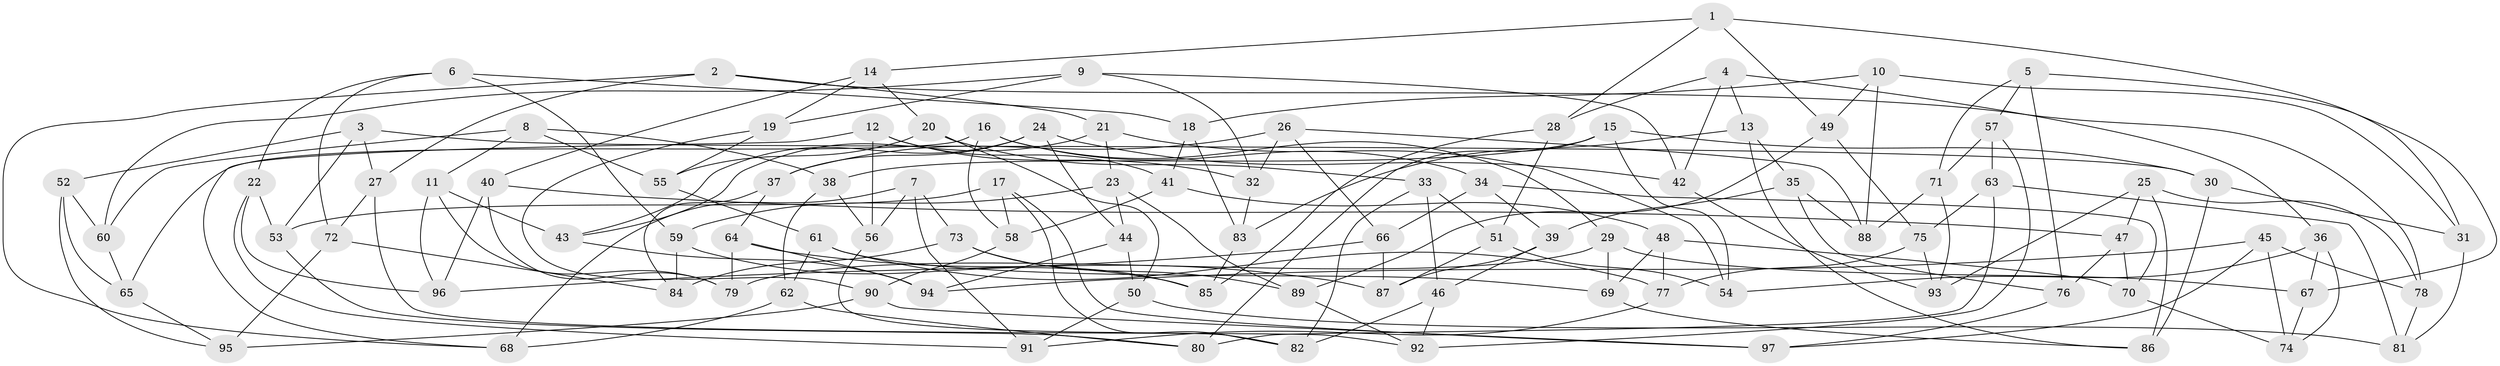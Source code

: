 // Generated by graph-tools (version 1.1) at 2025/16/03/09/25 04:16:26]
// undirected, 97 vertices, 194 edges
graph export_dot {
graph [start="1"]
  node [color=gray90,style=filled];
  1;
  2;
  3;
  4;
  5;
  6;
  7;
  8;
  9;
  10;
  11;
  12;
  13;
  14;
  15;
  16;
  17;
  18;
  19;
  20;
  21;
  22;
  23;
  24;
  25;
  26;
  27;
  28;
  29;
  30;
  31;
  32;
  33;
  34;
  35;
  36;
  37;
  38;
  39;
  40;
  41;
  42;
  43;
  44;
  45;
  46;
  47;
  48;
  49;
  50;
  51;
  52;
  53;
  54;
  55;
  56;
  57;
  58;
  59;
  60;
  61;
  62;
  63;
  64;
  65;
  66;
  67;
  68;
  69;
  70;
  71;
  72;
  73;
  74;
  75;
  76;
  77;
  78;
  79;
  80;
  81;
  82;
  83;
  84;
  85;
  86;
  87;
  88;
  89;
  90;
  91;
  92;
  93;
  94;
  95;
  96;
  97;
  1 -- 49;
  1 -- 14;
  1 -- 31;
  1 -- 28;
  2 -- 68;
  2 -- 27;
  2 -- 78;
  2 -- 21;
  3 -- 53;
  3 -- 30;
  3 -- 52;
  3 -- 27;
  4 -- 28;
  4 -- 36;
  4 -- 42;
  4 -- 13;
  5 -- 76;
  5 -- 71;
  5 -- 57;
  5 -- 67;
  6 -- 72;
  6 -- 22;
  6 -- 18;
  6 -- 59;
  7 -- 56;
  7 -- 73;
  7 -- 68;
  7 -- 91;
  8 -- 38;
  8 -- 11;
  8 -- 55;
  8 -- 60;
  9 -- 19;
  9 -- 42;
  9 -- 60;
  9 -- 32;
  10 -- 88;
  10 -- 18;
  10 -- 49;
  10 -- 31;
  11 -- 43;
  11 -- 96;
  11 -- 79;
  12 -- 32;
  12 -- 41;
  12 -- 56;
  12 -- 68;
  13 -- 35;
  13 -- 86;
  13 -- 83;
  14 -- 20;
  14 -- 40;
  14 -- 19;
  15 -- 54;
  15 -- 30;
  15 -- 38;
  15 -- 80;
  16 -- 34;
  16 -- 29;
  16 -- 65;
  16 -- 58;
  17 -- 97;
  17 -- 82;
  17 -- 58;
  17 -- 53;
  18 -- 83;
  18 -- 41;
  19 -- 55;
  19 -- 90;
  20 -- 50;
  20 -- 55;
  20 -- 33;
  21 -- 23;
  21 -- 54;
  21 -- 43;
  22 -- 91;
  22 -- 53;
  22 -- 96;
  23 -- 59;
  23 -- 89;
  23 -- 44;
  24 -- 43;
  24 -- 42;
  24 -- 37;
  24 -- 44;
  25 -- 78;
  25 -- 47;
  25 -- 93;
  25 -- 86;
  26 -- 37;
  26 -- 66;
  26 -- 88;
  26 -- 32;
  27 -- 72;
  27 -- 92;
  28 -- 85;
  28 -- 51;
  29 -- 67;
  29 -- 79;
  29 -- 69;
  30 -- 31;
  30 -- 86;
  31 -- 81;
  32 -- 83;
  33 -- 51;
  33 -- 82;
  33 -- 46;
  34 -- 39;
  34 -- 70;
  34 -- 66;
  35 -- 39;
  35 -- 76;
  35 -- 88;
  36 -- 54;
  36 -- 67;
  36 -- 74;
  37 -- 64;
  37 -- 84;
  38 -- 56;
  38 -- 62;
  39 -- 87;
  39 -- 46;
  40 -- 47;
  40 -- 96;
  40 -- 79;
  41 -- 58;
  41 -- 48;
  42 -- 93;
  43 -- 94;
  44 -- 50;
  44 -- 94;
  45 -- 97;
  45 -- 74;
  45 -- 78;
  45 -- 94;
  46 -- 82;
  46 -- 92;
  47 -- 76;
  47 -- 70;
  48 -- 69;
  48 -- 77;
  48 -- 70;
  49 -- 75;
  49 -- 89;
  50 -- 91;
  50 -- 81;
  51 -- 87;
  51 -- 54;
  52 -- 95;
  52 -- 65;
  52 -- 60;
  53 -- 80;
  55 -- 61;
  56 -- 82;
  57 -- 92;
  57 -- 71;
  57 -- 63;
  58 -- 90;
  59 -- 84;
  59 -- 85;
  60 -- 65;
  61 -- 62;
  61 -- 77;
  61 -- 69;
  62 -- 80;
  62 -- 68;
  63 -- 81;
  63 -- 75;
  63 -- 80;
  64 -- 79;
  64 -- 94;
  64 -- 87;
  65 -- 95;
  66 -- 87;
  66 -- 96;
  67 -- 74;
  69 -- 86;
  70 -- 74;
  71 -- 88;
  71 -- 93;
  72 -- 95;
  72 -- 84;
  73 -- 84;
  73 -- 89;
  73 -- 85;
  75 -- 93;
  75 -- 77;
  76 -- 97;
  77 -- 91;
  78 -- 81;
  83 -- 85;
  89 -- 92;
  90 -- 95;
  90 -- 97;
}
